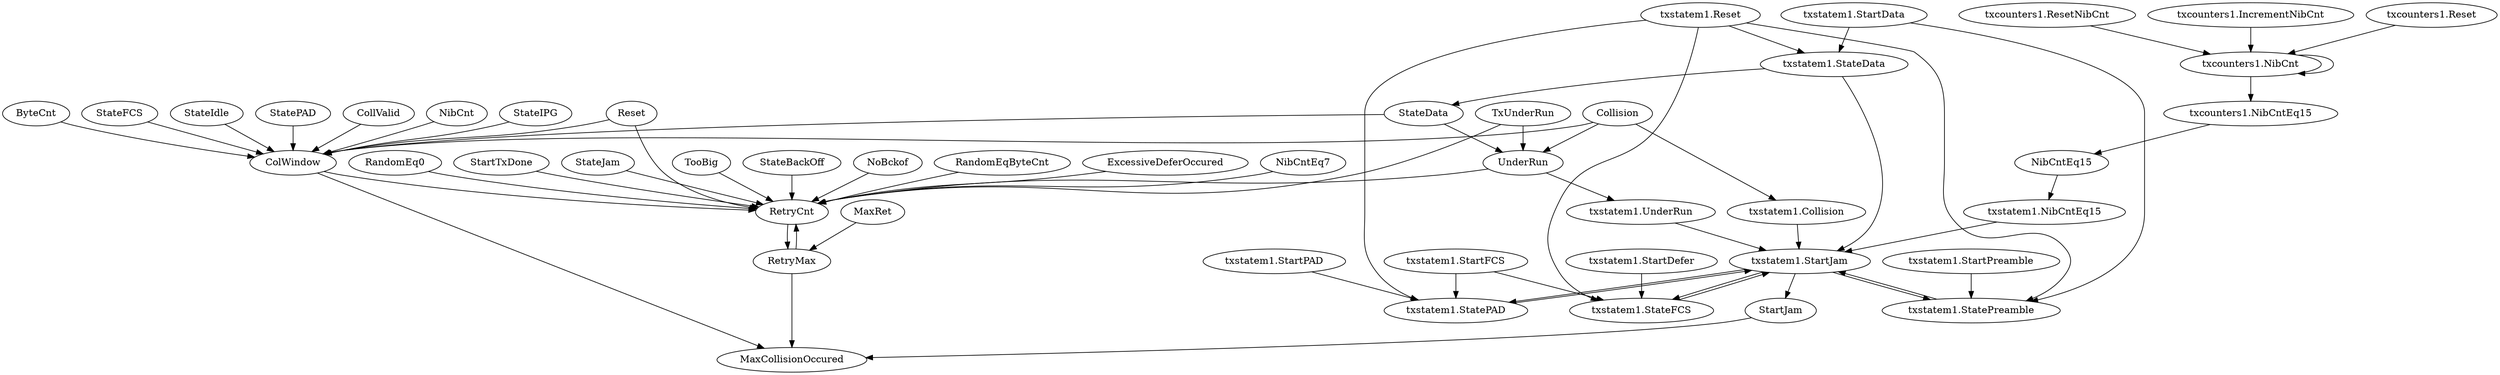 digraph "" {
	StateJam	 [complexity=23,
		importance=0.104177935349,
		rank=0.00452947544994];
	RetryCnt	 [complexity=7,
		importance=0.0334623456457,
		rank=0.00478033509224];
	StateJam -> RetryCnt;
	StateFCS	 [complexity=31,
		importance=0.226215721744,
		rank=0.00729728134657];
	ColWindow	 [complexity=23,
		importance=0.110766353781,
		rank=0.00481592842528];
	StateFCS -> ColWindow;
	"txstatem1.StatePAD"	 [complexity=12,
		importance=0.0280289644827,
		rank=0.00233574704022];
	"txstatem1.StartJam"	 [complexity=14,
		importance=0.0619484309681,
		rank=0.0044248879263];
	"txstatem1.StatePAD" -> "txstatem1.StartJam";
	"txcounters1.NibCnt"	 [complexity=16,
		importance=0.0675104042434,
		rank=0.00421940026522];
	"txcounters1.NibCnt" -> "txcounters1.NibCnt";
	"txcounters1.NibCntEq15"	 [complexity=12,
		importance=0.0296271996266,
		rank=0.00246893330222];
	"txcounters1.NibCnt" -> "txcounters1.NibCntEq15";
	MaxRet	 [complexity=7,
		importance=0.0153510931504,
		rank=0.0021930133072];
	RetryMax	 [complexity=16,
		importance=0.0746629451631,
		rank=0.00466643407269];
	MaxRet -> RetryMax;
	MaxCollisionOccured	 [complexity=0,
		importance=0.00478095513228,
		rank=0.0];
	"txstatem1.StartFCS"	 [complexity=13,
		importance=0.0352923691617,
		rank=0.00271479762782];
	"txstatem1.StartFCS" -> "txstatem1.StatePAD";
	"txstatem1.StateFCS"	 [complexity=12,
		importance=0.0258677281884,
		rank=0.0021556440157];
	"txstatem1.StartFCS" -> "txstatem1.StateFCS";
	"txcounters1.Reset"	 [complexity=17,
		importance=0.205399403575,
		rank=0.0120823178573];
	"txcounters1.Reset" -> "txcounters1.NibCnt";
	"txstatem1.StateData"	 [complexity=16,
		importance=0.0325486282171,
		rank=0.00203428926357];
	"txstatem1.StateData" -> "txstatem1.StartJam";
	StateData	 [complexity=16,
		importance=0.0281164512994,
		rank=0.00175727820621];
	"txstatem1.StateData" -> StateData;
	TooBig	 [complexity=16,
		importance=0.072297817781,
		rank=0.00451861361132];
	TooBig -> RetryCnt;
	"txstatem1.StartJam" -> "txstatem1.StatePAD";
	StartJam	 [complexity=4,
		importance=0.00825116053217,
		rank=0.00206279013304];
	"txstatem1.StartJam" -> StartJam;
	"txstatem1.StartJam" -> "txstatem1.StateFCS";
	"txstatem1.StatePreamble"	 [complexity=12,
		importance=0.0257328445483,
		rank=0.00214440371236];
	"txstatem1.StartJam" -> "txstatem1.StatePreamble";
	UnderRun	 [complexity=12,
		importance=0.0249151795778,
		rank=0.00207626496482];
	StateData -> UnderRun;
	StateData -> ColWindow;
	"txstatem1.UnderRun"	 [complexity=12,
		importance=0.0215089137987,
		rank=0.00179240948322];
	"txstatem1.UnderRun" -> "txstatem1.StartJam";
	"txstatem1.StartDefer"	 [complexity=14,
		importance=0.0762918551182,
		rank=0.00544941822273];
	"txstatem1.StartDefer" -> "txstatem1.StateFCS";
	StateIdle	 [complexity=25,
		importance=0.114271931539,
		rank=0.00457087726156];
	StateIdle -> ColWindow;
	StateBackOff	 [complexity=14,
		importance=0.0370430980215,
		rank=0.00264593557296];
	StateBackOff -> RetryCnt;
	NibCntEq15	 [complexity=12,
		importance=0.0256114232454,
		rank=0.00213428527045];
	"txstatem1.NibCntEq15"	 [complexity=12,
		importance=0.0217756007123,
		rank=0.00181463339269];
	NibCntEq15 -> "txstatem1.NibCntEq15";
	RetryCnt -> RetryMax;
	StartJam -> MaxCollisionOccured;
	UnderRun -> "txstatem1.UnderRun";
	UnderRun -> RetryCnt;
	NoBckof	 [complexity=14,
		importance=0.036294229792,
		rank=0.00259244498514];
	NoBckof -> RetryCnt;
	"txcounters1.ResetNibCnt"	 [complexity=17,
		importance=0.152349821493,
		rank=0.00896175420549];
	"txcounters1.ResetNibCnt" -> "txcounters1.NibCnt";
	RandomEqByteCnt	 [complexity=14,
		importance=0.0408705444697,
		rank=0.00291932460498];
	RandomEqByteCnt -> RetryCnt;
	StatePAD	 [complexity=31,
		importance=0.225959276686,
		rank=0.00728900892534];
	StatePAD -> ColWindow;
	"txstatem1.Collision"	 [complexity=12,
		importance=0.0215320128085,
		rank=0.00179433440071];
	"txstatem1.Collision" -> "txstatem1.StartJam";
	ColWindow -> MaxCollisionOccured;
	ColWindow -> RetryCnt;
	ExcessiveDeferOccured	 [complexity=16,
		importance=0.0736772287982,
		rank=0.00460482679989];
	ExcessiveDeferOccured -> RetryCnt;
	Reset	 [complexity=24,
		importance=0.335130945491,
		rank=0.0139637893954];
	Reset -> RetryCnt;
	Reset -> ColWindow;
	"txcounters1.NibCntEq15" -> NibCntEq15;
	TxUnderRun	 [complexity=16,
		importance=0.0277470637242,
		rank=0.00173419148276];
	TxUnderRun -> RetryCnt;
	TxUnderRun -> UnderRun;
	RetryMax -> MaxCollisionOccured;
	RetryMax -> RetryCnt;
	CollValid	 [complexity=31,
		importance=0.224364591709,
		rank=0.00723756747449];
	CollValid -> ColWindow;
	NibCntEq7	 [complexity=23,
		importance=0.10422285947,
		rank=0.00453142867261];
	NibCntEq7 -> RetryCnt;
	NibCnt	 [complexity=31,
		importance=0.447081191507,
		rank=0.0144219739196];
	NibCnt -> ColWindow;
	"txstatem1.StartPAD"	 [complexity=13,
		importance=0.0340889688399,
		rank=0.0026222283723];
	"txstatem1.StartPAD" -> "txstatem1.StatePAD";
	StateIPG	 [complexity=25,
		importance=0.115148085322,
		rank=0.00460592341287];
	StateIPG -> ColWindow;
	RandomEq0	 [complexity=14,
		importance=0.0391837049886,
		rank=0.00279883607061];
	RandomEq0 -> RetryCnt;
	"txstatem1.StartPreamble"	 [complexity=13,
		importance=0.0312398291124,
		rank=0.00240306377787];
	"txstatem1.StartPreamble" -> "txstatem1.StatePreamble";
	"txstatem1.NibCntEq15" -> "txstatem1.StartJam";
	StartTxDone	 [complexity=16,
		importance=0.0741984526046,
		rank=0.00463740328779];
	StartTxDone -> RetryCnt;
	"txstatem1.StateFCS" -> "txstatem1.StartJam";
	Collision	 [complexity=12,
		importance=0.0243638969548,
		rank=0.00203032474623];
	Collision -> UnderRun;
	Collision -> "txstatem1.Collision";
	Collision -> ColWindow;
	"txstatem1.StatePreamble" -> "txstatem1.StartJam";
	"txstatem1.Reset"	 [complexity=17,
		importance=0.556194870536,
		rank=0.0327173453256];
	"txstatem1.Reset" -> "txstatem1.StatePAD";
	"txstatem1.Reset" -> "txstatem1.StateData";
	"txstatem1.Reset" -> "txstatem1.StateFCS";
	"txstatem1.Reset" -> "txstatem1.StatePreamble";
	"txstatem1.StartData"	 [complexity=18,
		importance=0.04215448188,
		rank=0.00234191566];
	"txstatem1.StartData" -> "txstatem1.StateData";
	"txstatem1.StartData" -> "txstatem1.StatePreamble";
	ByteCnt	 [complexity=31,
		importance=0.226018634453,
		rank=0.00729092369203];
	ByteCnt -> ColWindow;
	"txcounters1.IncrementNibCnt"	 [complexity=17,
		importance=0.0790734099169,
		rank=0.00465137705393];
	"txcounters1.IncrementNibCnt" -> "txcounters1.NibCnt";
}
